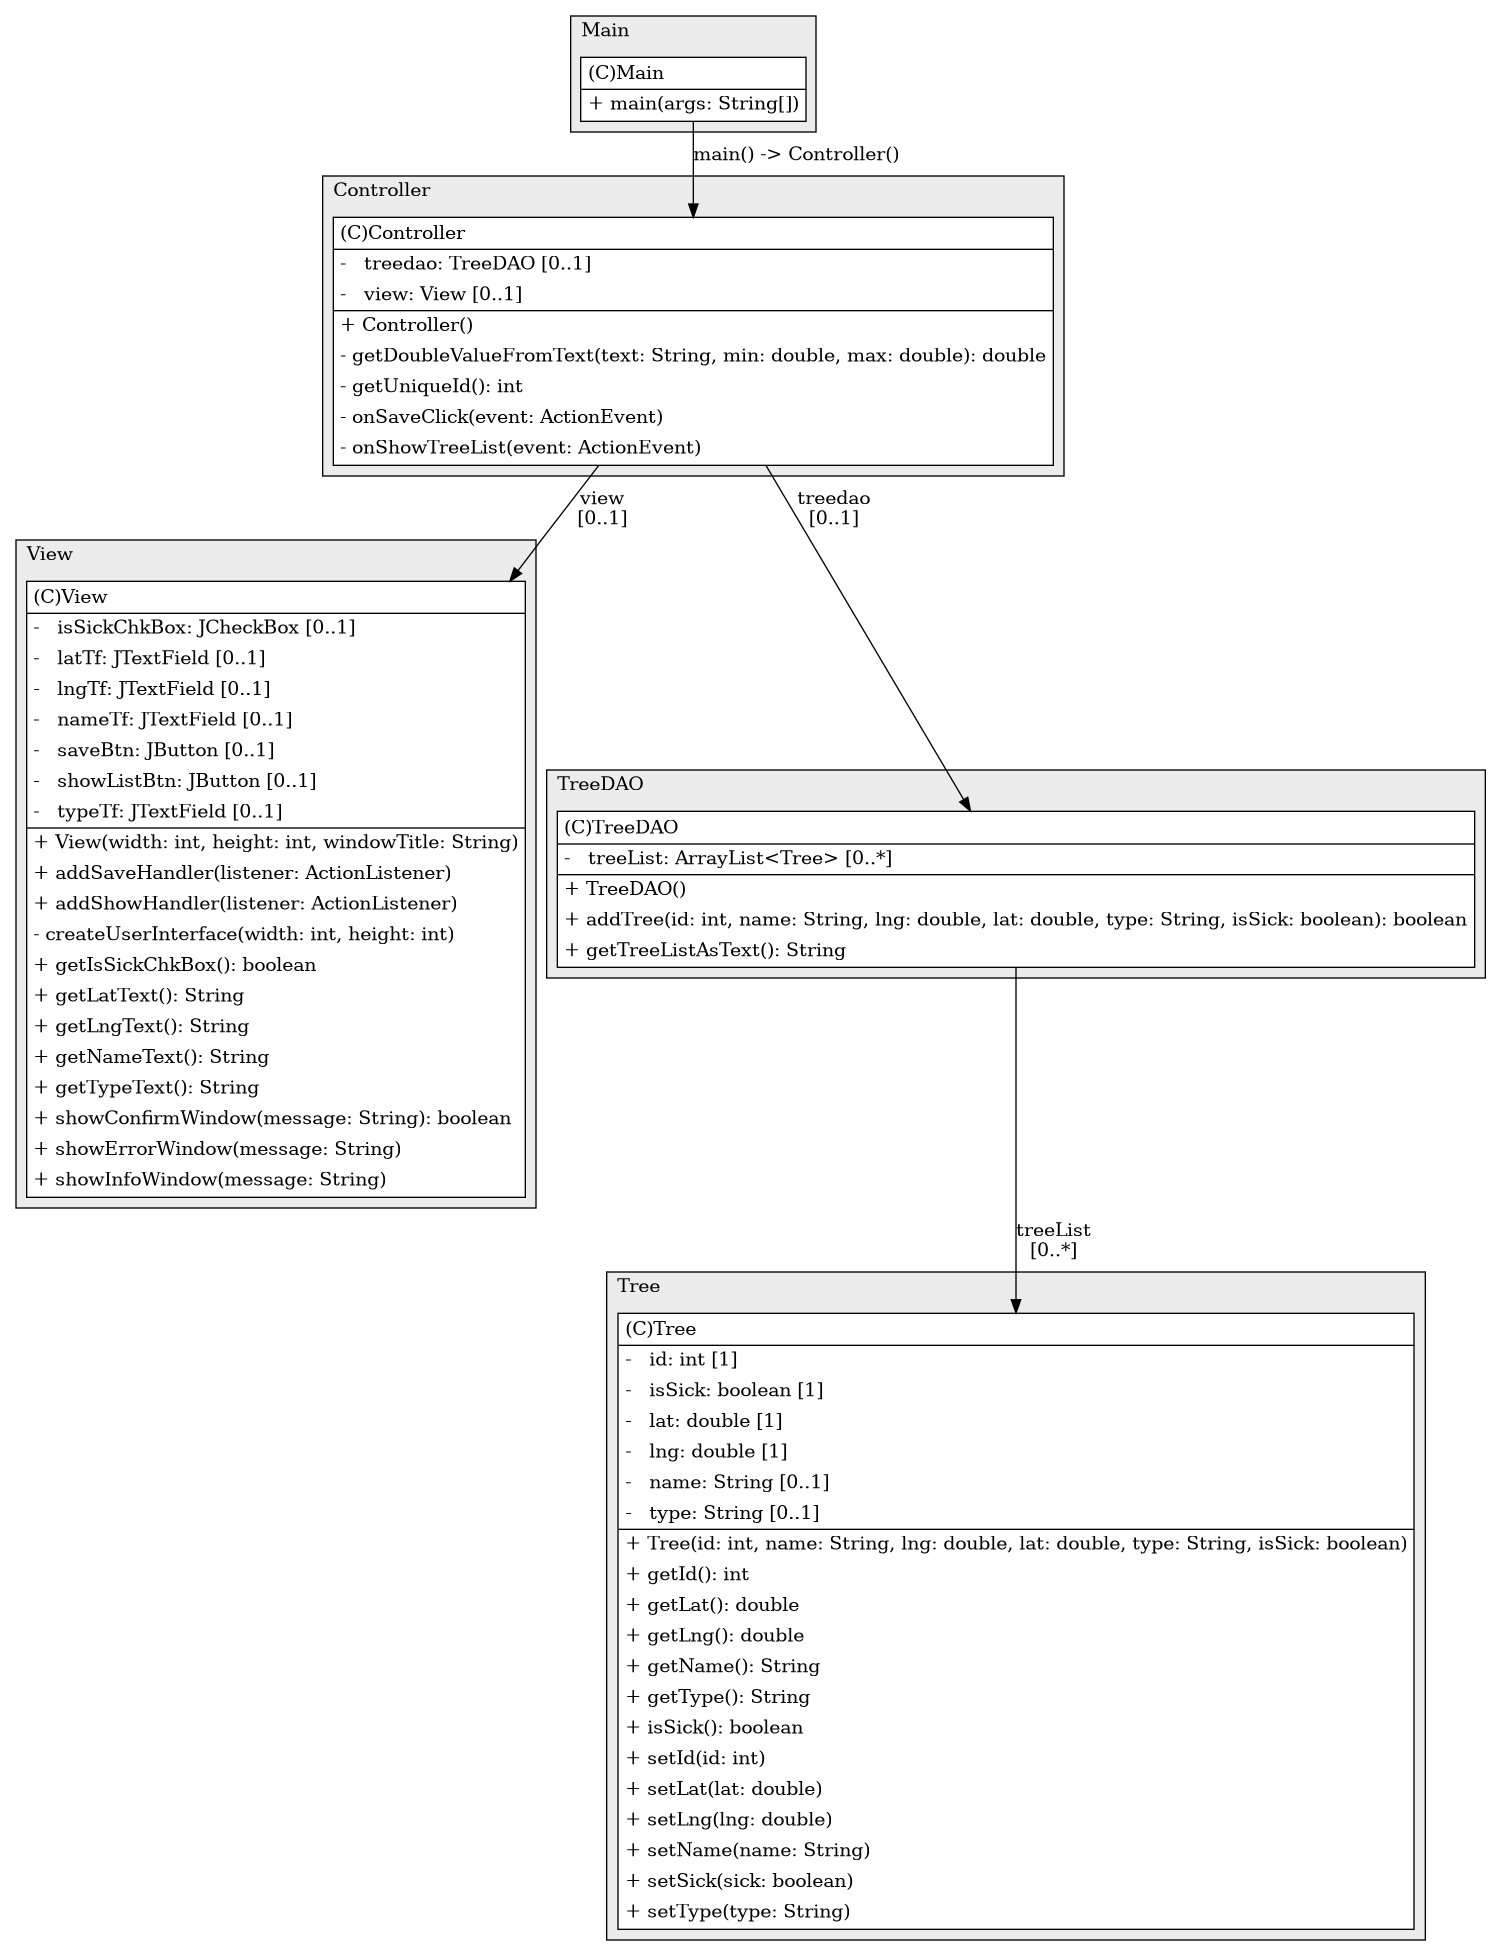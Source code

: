 @startuml

/' diagram meta data start
config=StructureConfiguration;
{
  "projectClassification": {
    "searchMode": "OpenProject", // OpenProject, AllProjects
    "includedProjects": "",
    "pathEndKeywords": "*.impl",
    "isClientPath": "",
    "isClientName": "",
    "isTestPath": "",
    "isTestName": "",
    "isMappingPath": "",
    "isMappingName": "",
    "isDataAccessPath": "",
    "isDataAccessName": "",
    "isDataStructurePath": "",
    "isDataStructureName": "",
    "isInterfaceStructuresPath": "",
    "isInterfaceStructuresName": "",
    "isEntryPointPath": "",
    "isEntryPointName": "",
    "treatFinalFieldsAsMandatory": false
  },
  "graphRestriction": {
    "classPackageExcludeFilter": "",
    "classPackageIncludeFilter": "",
    "classNameExcludeFilter": "",
    "classNameIncludeFilter": "",
    "methodNameExcludeFilter": "",
    "methodNameIncludeFilter": "",
    "removeByInheritance": "", // inheritance/annotation based filtering is done in a second step
    "removeByAnnotation": "",
    "removeByClassPackage": "", // cleanup the graph after inheritance/annotation based filtering is done
    "removeByClassName": "",
    "cutMappings": false,
    "cutEnum": true,
    "cutTests": true,
    "cutClient": true,
    "cutDataAccess": false,
    "cutInterfaceStructures": true,
    "cutDataStructures": true,
    "cutGetterAndSetter": false,
    "cutConstructors": false
  },
  "graphTraversal": {
    "forwardDepth": 3,
    "backwardDepth": 3,
    "classPackageExcludeFilter": "",
    "classPackageIncludeFilter": "",
    "classNameExcludeFilter": "",
    "classNameIncludeFilter": "",
    "methodNameExcludeFilter": "",
    "methodNameIncludeFilter": "",
    "hideMappings": false,
    "hideDataStructures": false,
    "hidePrivateMethods": true,
    "hideInterfaceCalls": true, // indirection: implementation -> interface (is hidden) -> implementation
    "onlyShowApplicationEntryPoints": false, // root node is included
    "useMethodCallsForStructureDiagram": "ForwardOnly" // ForwardOnly, BothDirections, No
  },
  "details": {
    "aggregation": "GroupByClass", // ByClass, GroupByClass, None
    "showClassGenericTypes": true,
    "showMethods": true,
    "showMethodParameterNames": true,
    "showMethodParameterTypes": true,
    "showMethodReturnType": true,
    "showPackageLevels": 2,
    "showDetailedClassStructure": true
  },
  "rootClass": "Main",
  "extensionCallbackMethod": "" // qualified.class.name#methodName - signature: public static String method(String)
}
diagram meta data end '/



digraph g {
    rankdir="TB"
    splines=polyline
    

'nodes 
subgraph cluster_1664073796 { 
   	label=Controller
	labeljust=l
	fillcolor="#ececec"
	style=filled
   
   Controller1664073796[
	label=<<TABLE BORDER="1" CELLBORDER="0" CELLPADDING="4" CELLSPACING="0">
<TR><TD ALIGN="LEFT" >(C)Controller</TD></TR>
<HR/>
<TR><TD ALIGN="LEFT" >-   treedao: TreeDAO [0..1]</TD></TR>
<TR><TD ALIGN="LEFT" >-   view: View [0..1]</TD></TR>
<HR/>
<TR><TD ALIGN="LEFT" >+ Controller()</TD></TR>
<TR><TD ALIGN="LEFT" >- getDoubleValueFromText(text: String, min: double, max: double): double</TD></TR>
<TR><TD ALIGN="LEFT" >- getUniqueId(): int</TD></TR>
<TR><TD ALIGN="LEFT" >- onSaveClick(event: ActionEvent)</TD></TR>
<TR><TD ALIGN="LEFT" >- onShowTreeList(event: ActionEvent)</TD></TR>
</TABLE>>
	style=filled
	margin=0
	shape=plaintext
	fillcolor="#FFFFFF"
];
} 

subgraph cluster_2390489 { 
   	label=Main
	labeljust=l
	fillcolor="#ececec"
	style=filled
   
   Main2390489[
	label=<<TABLE BORDER="1" CELLBORDER="0" CELLPADDING="4" CELLSPACING="0">
<TR><TD ALIGN="LEFT" >(C)Main</TD></TR>
<HR/>
<TR><TD ALIGN="LEFT" >+ main(args: String[])</TD></TR>
</TABLE>>
	style=filled
	margin=0
	shape=plaintext
	fillcolor="#FFFFFF"
];
} 

subgraph cluster_2615230 { 
   	label=Tree
	labeljust=l
	fillcolor="#ececec"
	style=filled
   
   Tree2615230[
	label=<<TABLE BORDER="1" CELLBORDER="0" CELLPADDING="4" CELLSPACING="0">
<TR><TD ALIGN="LEFT" >(C)Tree</TD></TR>
<HR/>
<TR><TD ALIGN="LEFT" >-   id: int [1]</TD></TR>
<TR><TD ALIGN="LEFT" >-   isSick: boolean [1]</TD></TR>
<TR><TD ALIGN="LEFT" >-   lat: double [1]</TD></TR>
<TR><TD ALIGN="LEFT" >-   lng: double [1]</TD></TR>
<TR><TD ALIGN="LEFT" >-   name: String [0..1]</TD></TR>
<TR><TD ALIGN="LEFT" >-   type: String [0..1]</TD></TR>
<HR/>
<TR><TD ALIGN="LEFT" >+ Tree(id: int, name: String, lng: double, lat: double, type: String, isSick: boolean)</TD></TR>
<TR><TD ALIGN="LEFT" >+ getId(): int</TD></TR>
<TR><TD ALIGN="LEFT" >+ getLat(): double</TD></TR>
<TR><TD ALIGN="LEFT" >+ getLng(): double</TD></TR>
<TR><TD ALIGN="LEFT" >+ getName(): String</TD></TR>
<TR><TD ALIGN="LEFT" >+ getType(): String</TD></TR>
<TR><TD ALIGN="LEFT" >+ isSick(): boolean</TD></TR>
<TR><TD ALIGN="LEFT" >+ setId(id: int)</TD></TR>
<TR><TD ALIGN="LEFT" >+ setLat(lat: double)</TD></TR>
<TR><TD ALIGN="LEFT" >+ setLng(lng: double)</TD></TR>
<TR><TD ALIGN="LEFT" >+ setName(name: String)</TD></TR>
<TR><TD ALIGN="LEFT" >+ setSick(sick: boolean)</TD></TR>
<TR><TD ALIGN="LEFT" >+ setType(type: String)</TD></TR>
</TABLE>>
	style=filled
	margin=0
	shape=plaintext
	fillcolor="#FFFFFF"
];
} 

subgraph cluster_2666181 { 
   	label=View
	labeljust=l
	fillcolor="#ececec"
	style=filled
   
   View2666181[
	label=<<TABLE BORDER="1" CELLBORDER="0" CELLPADDING="4" CELLSPACING="0">
<TR><TD ALIGN="LEFT" >(C)View</TD></TR>
<HR/>
<TR><TD ALIGN="LEFT" >-   isSickChkBox: JCheckBox [0..1]</TD></TR>
<TR><TD ALIGN="LEFT" >-   latTf: JTextField [0..1]</TD></TR>
<TR><TD ALIGN="LEFT" >-   lngTf: JTextField [0..1]</TD></TR>
<TR><TD ALIGN="LEFT" >-   nameTf: JTextField [0..1]</TD></TR>
<TR><TD ALIGN="LEFT" >-   saveBtn: JButton [0..1]</TD></TR>
<TR><TD ALIGN="LEFT" >-   showListBtn: JButton [0..1]</TD></TR>
<TR><TD ALIGN="LEFT" >-   typeTf: JTextField [0..1]</TD></TR>
<HR/>
<TR><TD ALIGN="LEFT" >+ View(width: int, height: int, windowTitle: String)</TD></TR>
<TR><TD ALIGN="LEFT" >+ addSaveHandler(listener: ActionListener)</TD></TR>
<TR><TD ALIGN="LEFT" >+ addShowHandler(listener: ActionListener)</TD></TR>
<TR><TD ALIGN="LEFT" >- createUserInterface(width: int, height: int)</TD></TR>
<TR><TD ALIGN="LEFT" >+ getIsSickChkBox(): boolean</TD></TR>
<TR><TD ALIGN="LEFT" >+ getLatText(): String</TD></TR>
<TR><TD ALIGN="LEFT" >+ getLngText(): String</TD></TR>
<TR><TD ALIGN="LEFT" >+ getNameText(): String</TD></TR>
<TR><TD ALIGN="LEFT" >+ getTypeText(): String</TD></TR>
<TR><TD ALIGN="LEFT" >+ showConfirmWindow(message: String): boolean</TD></TR>
<TR><TD ALIGN="LEFT" >+ showErrorWindow(message: String)</TD></TR>
<TR><TD ALIGN="LEFT" >+ showInfoWindow(message: String)</TD></TR>
</TABLE>>
	style=filled
	margin=0
	shape=plaintext
	fillcolor="#FFFFFF"
];
} 

subgraph cluster_600973044 { 
   	label=TreeDAO
	labeljust=l
	fillcolor="#ececec"
	style=filled
   
   TreeDAO600973044[
	label=<<TABLE BORDER="1" CELLBORDER="0" CELLPADDING="4" CELLSPACING="0">
<TR><TD ALIGN="LEFT" >(C)TreeDAO</TD></TR>
<HR/>
<TR><TD ALIGN="LEFT" >-   treeList: ArrayList&lt;Tree&gt; [0..*]</TD></TR>
<HR/>
<TR><TD ALIGN="LEFT" >+ TreeDAO()</TD></TR>
<TR><TD ALIGN="LEFT" >+ addTree(id: int, name: String, lng: double, lat: double, type: String, isSick: boolean): boolean</TD></TR>
<TR><TD ALIGN="LEFT" >+ getTreeListAsText(): String</TD></TR>
</TABLE>>
	style=filled
	margin=0
	shape=plaintext
	fillcolor="#FFFFFF"
];
} 

'edges    
Controller1664073796 -> TreeDAO600973044[label="treedao
[0..1]"];
Controller1664073796 -> View2666181[label="view
[0..1]"];
Main2390489 -> Controller1664073796[label="main() -> Controller()"];
TreeDAO600973044 -> Tree2615230[label="treeList
[0..*]"];
    
}
@enduml
